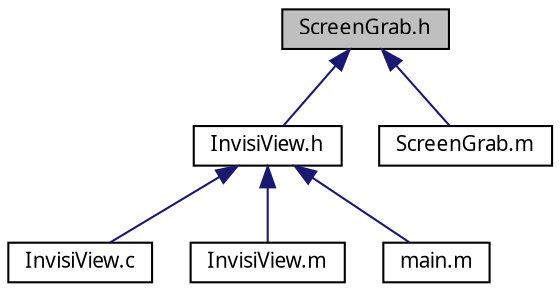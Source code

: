 digraph G
{
  edge [fontname="FreeSans.ttf",fontsize="10",labelfontname="FreeSans.ttf",labelfontsize="10"];
  node [fontname="FreeSans.ttf",fontsize="10",shape=record];
  Node1 [label="ScreenGrab.h",height=0.2,width=0.4,color="black", fillcolor="grey75", style="filled" fontcolor="black"];
  Node1 -> Node2 [dir=back,color="midnightblue",fontsize="10",style="solid",fontname="FreeSans.ttf"];
  Node2 [label="InvisiView.h",height=0.2,width=0.4,color="black", fillcolor="white", style="filled",URL="$_invisi_view_8h.html"];
  Node2 -> Node3 [dir=back,color="midnightblue",fontsize="10",style="solid",fontname="FreeSans.ttf"];
  Node3 [label="InvisiView.c",height=0.2,width=0.4,color="black", fillcolor="white", style="filled",URL="$_invisi_view_8c.html"];
  Node2 -> Node4 [dir=back,color="midnightblue",fontsize="10",style="solid",fontname="FreeSans.ttf"];
  Node4 [label="InvisiView.m",height=0.2,width=0.4,color="black", fillcolor="white", style="filled",URL="$_invisi_view_8m.html"];
  Node2 -> Node5 [dir=back,color="midnightblue",fontsize="10",style="solid",fontname="FreeSans.ttf"];
  Node5 [label="main.m",height=0.2,width=0.4,color="black", fillcolor="white", style="filled",URL="$main_8m.html"];
  Node1 -> Node6 [dir=back,color="midnightblue",fontsize="10",style="solid",fontname="FreeSans.ttf"];
  Node6 [label="ScreenGrab.m",height=0.2,width=0.4,color="black", fillcolor="white", style="filled",URL="$_screen_grab_8m.html"];
}
